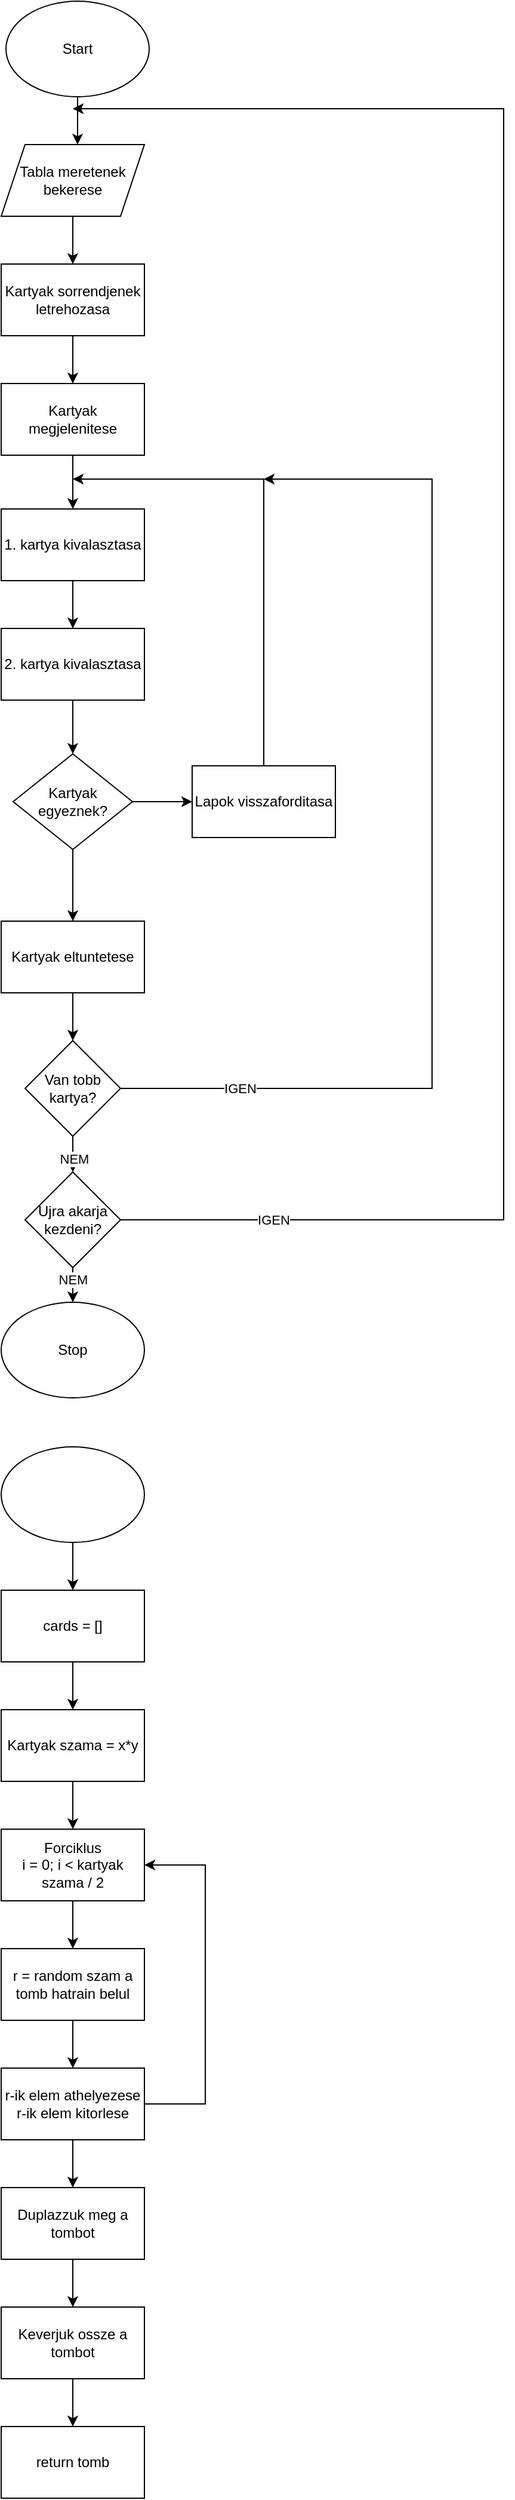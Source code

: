 <mxfile version="21.7.5" type="device">
  <diagram name="1 oldal" id="-hVH3ri1cqd7BKRFjv6x">
    <mxGraphModel dx="1034" dy="605" grid="1" gridSize="10" guides="1" tooltips="1" connect="1" arrows="1" fold="1" page="1" pageScale="1" pageWidth="827" pageHeight="1169" math="0" shadow="0">
      <root>
        <mxCell id="0" />
        <mxCell id="1" parent="0" />
        <mxCell id="tLKiUYee7kwoCdCBYn6H-4" style="edgeStyle=orthogonalEdgeStyle;rounded=0;orthogonalLoop=1;jettySize=auto;html=1;" parent="1" source="tLKiUYee7kwoCdCBYn6H-1" target="tLKiUYee7kwoCdCBYn6H-3" edge="1">
          <mxGeometry relative="1" as="geometry">
            <Array as="points">
              <mxPoint x="414" y="110" />
              <mxPoint x="414" y="110" />
            </Array>
          </mxGeometry>
        </mxCell>
        <mxCell id="tLKiUYee7kwoCdCBYn6H-1" value="Start" style="ellipse;whiteSpace=wrap;html=1;" parent="1" vertex="1">
          <mxGeometry x="354" width="120" height="80" as="geometry" />
        </mxCell>
        <mxCell id="tLKiUYee7kwoCdCBYn6H-2" value="Stop" style="ellipse;whiteSpace=wrap;html=1;" parent="1" vertex="1">
          <mxGeometry x="350" y="1089" width="120" height="80" as="geometry" />
        </mxCell>
        <mxCell id="tLKiUYee7kwoCdCBYn6H-8" value="" style="edgeStyle=orthogonalEdgeStyle;rounded=0;orthogonalLoop=1;jettySize=auto;html=1;" parent="1" source="tLKiUYee7kwoCdCBYn6H-3" target="tLKiUYee7kwoCdCBYn6H-7" edge="1">
          <mxGeometry relative="1" as="geometry" />
        </mxCell>
        <mxCell id="tLKiUYee7kwoCdCBYn6H-3" value="Tabla meretenek&lt;br&gt;bekerese" style="shape=parallelogram;perimeter=parallelogramPerimeter;whiteSpace=wrap;html=1;fixedSize=1;" parent="1" vertex="1">
          <mxGeometry x="350" y="120" width="120" height="60" as="geometry" />
        </mxCell>
        <mxCell id="tLKiUYee7kwoCdCBYn6H-12" value="" style="edgeStyle=orthogonalEdgeStyle;rounded=0;orthogonalLoop=1;jettySize=auto;html=1;" parent="1" source="tLKiUYee7kwoCdCBYn6H-7" target="tLKiUYee7kwoCdCBYn6H-11" edge="1">
          <mxGeometry relative="1" as="geometry" />
        </mxCell>
        <mxCell id="tLKiUYee7kwoCdCBYn6H-7" value="Kartyak sorrendjenek&lt;br&gt;letrehozasa" style="whiteSpace=wrap;html=1;" parent="1" vertex="1">
          <mxGeometry x="350" y="220" width="120" height="60" as="geometry" />
        </mxCell>
        <mxCell id="tLKiUYee7kwoCdCBYn6H-16" value="" style="edgeStyle=orthogonalEdgeStyle;rounded=0;orthogonalLoop=1;jettySize=auto;html=1;" parent="1" source="tLKiUYee7kwoCdCBYn6H-11" target="tLKiUYee7kwoCdCBYn6H-15" edge="1">
          <mxGeometry relative="1" as="geometry" />
        </mxCell>
        <mxCell id="tLKiUYee7kwoCdCBYn6H-11" value="Kartyak megjelenitese" style="whiteSpace=wrap;html=1;" parent="1" vertex="1">
          <mxGeometry x="350" y="320" width="120" height="60" as="geometry" />
        </mxCell>
        <mxCell id="tLKiUYee7kwoCdCBYn6H-18" value="" style="edgeStyle=orthogonalEdgeStyle;rounded=0;orthogonalLoop=1;jettySize=auto;html=1;" parent="1" source="tLKiUYee7kwoCdCBYn6H-15" target="tLKiUYee7kwoCdCBYn6H-17" edge="1">
          <mxGeometry relative="1" as="geometry" />
        </mxCell>
        <mxCell id="tLKiUYee7kwoCdCBYn6H-15" value="1. kartya kivalasztasa" style="whiteSpace=wrap;html=1;" parent="1" vertex="1">
          <mxGeometry x="350" y="425" width="120" height="60" as="geometry" />
        </mxCell>
        <mxCell id="tLKiUYee7kwoCdCBYn6H-20" value="" style="edgeStyle=orthogonalEdgeStyle;rounded=0;orthogonalLoop=1;jettySize=auto;html=1;" parent="1" source="tLKiUYee7kwoCdCBYn6H-17" target="tLKiUYee7kwoCdCBYn6H-19" edge="1">
          <mxGeometry relative="1" as="geometry" />
        </mxCell>
        <mxCell id="tLKiUYee7kwoCdCBYn6H-17" value="2. kartya kivalasztasa" style="whiteSpace=wrap;html=1;" parent="1" vertex="1">
          <mxGeometry x="350" y="525" width="120" height="60" as="geometry" />
        </mxCell>
        <mxCell id="tLKiUYee7kwoCdCBYn6H-28" style="edgeStyle=orthogonalEdgeStyle;rounded=0;orthogonalLoop=1;jettySize=auto;html=1;" parent="1" source="tLKiUYee7kwoCdCBYn6H-19" target="tLKiUYee7kwoCdCBYn6H-21" edge="1">
          <mxGeometry relative="1" as="geometry" />
        </mxCell>
        <mxCell id="tLKiUYee7kwoCdCBYn6H-29" style="edgeStyle=orthogonalEdgeStyle;rounded=0;orthogonalLoop=1;jettySize=auto;html=1;entryX=0;entryY=0.5;entryDx=0;entryDy=0;" parent="1" source="tLKiUYee7kwoCdCBYn6H-19" target="tLKiUYee7kwoCdCBYn6H-24" edge="1">
          <mxGeometry relative="1" as="geometry" />
        </mxCell>
        <mxCell id="tLKiUYee7kwoCdCBYn6H-19" value="Kartyak&lt;br&gt;egyeznek?" style="rhombus;whiteSpace=wrap;html=1;" parent="1" vertex="1">
          <mxGeometry x="360" y="630" width="100" height="80" as="geometry" />
        </mxCell>
        <mxCell id="tLKiUYee7kwoCdCBYn6H-32" value="" style="edgeStyle=orthogonalEdgeStyle;rounded=0;orthogonalLoop=1;jettySize=auto;html=1;" parent="1" source="tLKiUYee7kwoCdCBYn6H-21" target="tLKiUYee7kwoCdCBYn6H-31" edge="1">
          <mxGeometry relative="1" as="geometry" />
        </mxCell>
        <mxCell id="tLKiUYee7kwoCdCBYn6H-21" value="Kartyak eltuntetese" style="whiteSpace=wrap;html=1;" parent="1" vertex="1">
          <mxGeometry x="350" y="770" width="120" height="60" as="geometry" />
        </mxCell>
        <mxCell id="tLKiUYee7kwoCdCBYn6H-30" style="edgeStyle=orthogonalEdgeStyle;rounded=0;orthogonalLoop=1;jettySize=auto;html=1;" parent="1" source="tLKiUYee7kwoCdCBYn6H-24" edge="1">
          <mxGeometry relative="1" as="geometry">
            <mxPoint x="410" y="400" as="targetPoint" />
            <mxPoint x="650" y="600" as="sourcePoint" />
            <Array as="points">
              <mxPoint x="570" y="400" />
              <mxPoint x="500" y="400" />
            </Array>
          </mxGeometry>
        </mxCell>
        <mxCell id="tLKiUYee7kwoCdCBYn6H-24" value="Lapok visszaforditasa" style="whiteSpace=wrap;html=1;" parent="1" vertex="1">
          <mxGeometry x="510" y="640" width="120" height="60" as="geometry" />
        </mxCell>
        <mxCell id="tLKiUYee7kwoCdCBYn6H-33" style="edgeStyle=orthogonalEdgeStyle;rounded=0;orthogonalLoop=1;jettySize=auto;html=1;" parent="1" source="tLKiUYee7kwoCdCBYn6H-31" edge="1">
          <mxGeometry relative="1" as="geometry">
            <mxPoint x="570" y="400" as="targetPoint" />
            <Array as="points">
              <mxPoint x="711" y="910" />
              <mxPoint x="711" y="400" />
            </Array>
          </mxGeometry>
        </mxCell>
        <mxCell id="tLKiUYee7kwoCdCBYn6H-34" value="IGEN" style="edgeLabel;html=1;align=center;verticalAlign=middle;resizable=0;points=[];" parent="tLKiUYee7kwoCdCBYn6H-33" vertex="1" connectable="0">
          <mxGeometry x="-0.782" relative="1" as="geometry">
            <mxPoint as="offset" />
          </mxGeometry>
        </mxCell>
        <mxCell id="tLKiUYee7kwoCdCBYn6H-37" value="" style="edgeStyle=orthogonalEdgeStyle;rounded=0;orthogonalLoop=1;jettySize=auto;html=1;" parent="1" source="tLKiUYee7kwoCdCBYn6H-31" target="tLKiUYee7kwoCdCBYn6H-36" edge="1">
          <mxGeometry relative="1" as="geometry" />
        </mxCell>
        <mxCell id="tLKiUYee7kwoCdCBYn6H-38" value="NEM" style="edgeLabel;html=1;align=center;verticalAlign=middle;resizable=0;points=[];" parent="tLKiUYee7kwoCdCBYn6H-37" vertex="1" connectable="0">
          <mxGeometry x="-0.27" y="1" relative="1" as="geometry">
            <mxPoint as="offset" />
          </mxGeometry>
        </mxCell>
        <mxCell id="tLKiUYee7kwoCdCBYn6H-31" value="Van tobb kartya?" style="rhombus;whiteSpace=wrap;html=1;" parent="1" vertex="1">
          <mxGeometry x="370" y="870" width="80" height="80" as="geometry" />
        </mxCell>
        <mxCell id="tLKiUYee7kwoCdCBYn6H-39" style="edgeStyle=orthogonalEdgeStyle;rounded=0;orthogonalLoop=1;jettySize=auto;html=1;" parent="1" source="tLKiUYee7kwoCdCBYn6H-36" target="tLKiUYee7kwoCdCBYn6H-2" edge="1">
          <mxGeometry relative="1" as="geometry" />
        </mxCell>
        <mxCell id="tLKiUYee7kwoCdCBYn6H-42" value="NEM" style="edgeLabel;html=1;align=center;verticalAlign=middle;resizable=0;points=[];" parent="tLKiUYee7kwoCdCBYn6H-39" vertex="1" connectable="0">
          <mxGeometry x="0.242" relative="1" as="geometry">
            <mxPoint as="offset" />
          </mxGeometry>
        </mxCell>
        <mxCell id="tLKiUYee7kwoCdCBYn6H-40" style="edgeStyle=orthogonalEdgeStyle;rounded=0;orthogonalLoop=1;jettySize=auto;html=1;exitX=1;exitY=0.5;exitDx=0;exitDy=0;" parent="1" source="tLKiUYee7kwoCdCBYn6H-36" edge="1">
          <mxGeometry relative="1" as="geometry">
            <mxPoint x="410" y="90" as="targetPoint" />
            <Array as="points">
              <mxPoint x="771" y="1020" />
              <mxPoint x="771" y="90" />
              <mxPoint x="660" y="90" />
            </Array>
          </mxGeometry>
        </mxCell>
        <mxCell id="tLKiUYee7kwoCdCBYn6H-41" value="IGEN" style="edgeLabel;html=1;align=center;verticalAlign=middle;resizable=0;points=[];" parent="tLKiUYee7kwoCdCBYn6H-40" vertex="1" connectable="0">
          <mxGeometry x="-0.841" relative="1" as="geometry">
            <mxPoint as="offset" />
          </mxGeometry>
        </mxCell>
        <mxCell id="tLKiUYee7kwoCdCBYn6H-36" value="Ujra akarja&lt;br&gt;kezdeni?" style="rhombus;whiteSpace=wrap;html=1;" parent="1" vertex="1">
          <mxGeometry x="370" y="980" width="80" height="80" as="geometry" />
        </mxCell>
        <mxCell id="gPpDzE6HZPDJau0Y_p5N-3" value="" style="edgeStyle=orthogonalEdgeStyle;rounded=0;orthogonalLoop=1;jettySize=auto;html=1;" edge="1" parent="1" source="gPpDzE6HZPDJau0Y_p5N-1" target="gPpDzE6HZPDJau0Y_p5N-2">
          <mxGeometry relative="1" as="geometry" />
        </mxCell>
        <mxCell id="gPpDzE6HZPDJau0Y_p5N-1" value="" style="ellipse;whiteSpace=wrap;html=1;" vertex="1" parent="1">
          <mxGeometry x="350" y="1210" width="120" height="80" as="geometry" />
        </mxCell>
        <mxCell id="gPpDzE6HZPDJau0Y_p5N-5" value="" style="edgeStyle=orthogonalEdgeStyle;rounded=0;orthogonalLoop=1;jettySize=auto;html=1;" edge="1" parent="1" source="gPpDzE6HZPDJau0Y_p5N-2" target="gPpDzE6HZPDJau0Y_p5N-4">
          <mxGeometry relative="1" as="geometry" />
        </mxCell>
        <mxCell id="gPpDzE6HZPDJau0Y_p5N-2" value="cards = []" style="whiteSpace=wrap;html=1;" vertex="1" parent="1">
          <mxGeometry x="350" y="1330" width="120" height="60" as="geometry" />
        </mxCell>
        <mxCell id="gPpDzE6HZPDJau0Y_p5N-7" value="" style="edgeStyle=orthogonalEdgeStyle;rounded=0;orthogonalLoop=1;jettySize=auto;html=1;" edge="1" parent="1" source="gPpDzE6HZPDJau0Y_p5N-4" target="gPpDzE6HZPDJau0Y_p5N-6">
          <mxGeometry relative="1" as="geometry" />
        </mxCell>
        <mxCell id="gPpDzE6HZPDJau0Y_p5N-4" value="Kartyak szama = x*y" style="whiteSpace=wrap;html=1;" vertex="1" parent="1">
          <mxGeometry x="350" y="1430" width="120" height="60" as="geometry" />
        </mxCell>
        <mxCell id="gPpDzE6HZPDJau0Y_p5N-9" value="" style="edgeStyle=orthogonalEdgeStyle;rounded=0;orthogonalLoop=1;jettySize=auto;html=1;" edge="1" parent="1" source="gPpDzE6HZPDJau0Y_p5N-6" target="gPpDzE6HZPDJau0Y_p5N-8">
          <mxGeometry relative="1" as="geometry" />
        </mxCell>
        <mxCell id="gPpDzE6HZPDJau0Y_p5N-6" value="Forciklus&lt;br&gt;i = 0; i &amp;lt; kartyak szama / 2" style="whiteSpace=wrap;html=1;" vertex="1" parent="1">
          <mxGeometry x="350" y="1530" width="120" height="60" as="geometry" />
        </mxCell>
        <mxCell id="gPpDzE6HZPDJau0Y_p5N-11" value="" style="edgeStyle=orthogonalEdgeStyle;rounded=0;orthogonalLoop=1;jettySize=auto;html=1;" edge="1" parent="1" source="gPpDzE6HZPDJau0Y_p5N-8" target="gPpDzE6HZPDJau0Y_p5N-10">
          <mxGeometry relative="1" as="geometry" />
        </mxCell>
        <mxCell id="gPpDzE6HZPDJau0Y_p5N-8" value="r = random szam a tomb hatrain belul" style="whiteSpace=wrap;html=1;" vertex="1" parent="1">
          <mxGeometry x="350" y="1630" width="120" height="60" as="geometry" />
        </mxCell>
        <mxCell id="gPpDzE6HZPDJau0Y_p5N-12" style="edgeStyle=orthogonalEdgeStyle;rounded=0;orthogonalLoop=1;jettySize=auto;html=1;entryX=1;entryY=0.5;entryDx=0;entryDy=0;" edge="1" parent="1" source="gPpDzE6HZPDJau0Y_p5N-10" target="gPpDzE6HZPDJau0Y_p5N-6">
          <mxGeometry relative="1" as="geometry">
            <mxPoint x="520" y="1560" as="targetPoint" />
            <Array as="points">
              <mxPoint x="521" y="1760" />
              <mxPoint x="521" y="1560" />
            </Array>
          </mxGeometry>
        </mxCell>
        <mxCell id="gPpDzE6HZPDJau0Y_p5N-14" value="" style="edgeStyle=orthogonalEdgeStyle;rounded=0;orthogonalLoop=1;jettySize=auto;html=1;" edge="1" parent="1" source="gPpDzE6HZPDJau0Y_p5N-10" target="gPpDzE6HZPDJau0Y_p5N-13">
          <mxGeometry relative="1" as="geometry" />
        </mxCell>
        <mxCell id="gPpDzE6HZPDJau0Y_p5N-10" value="r-ik elem athelyezese&lt;br&gt;r-ik elem kitorlese" style="whiteSpace=wrap;html=1;" vertex="1" parent="1">
          <mxGeometry x="350" y="1730" width="120" height="60" as="geometry" />
        </mxCell>
        <mxCell id="gPpDzE6HZPDJau0Y_p5N-16" value="" style="edgeStyle=orthogonalEdgeStyle;rounded=0;orthogonalLoop=1;jettySize=auto;html=1;" edge="1" parent="1" source="gPpDzE6HZPDJau0Y_p5N-13" target="gPpDzE6HZPDJau0Y_p5N-15">
          <mxGeometry relative="1" as="geometry" />
        </mxCell>
        <mxCell id="gPpDzE6HZPDJau0Y_p5N-13" value="Duplazzuk meg a tombot" style="whiteSpace=wrap;html=1;" vertex="1" parent="1">
          <mxGeometry x="350" y="1830" width="120" height="60" as="geometry" />
        </mxCell>
        <mxCell id="gPpDzE6HZPDJau0Y_p5N-18" value="" style="edgeStyle=orthogonalEdgeStyle;rounded=0;orthogonalLoop=1;jettySize=auto;html=1;" edge="1" parent="1" source="gPpDzE6HZPDJau0Y_p5N-15" target="gPpDzE6HZPDJau0Y_p5N-17">
          <mxGeometry relative="1" as="geometry" />
        </mxCell>
        <mxCell id="gPpDzE6HZPDJau0Y_p5N-15" value="Keverjuk ossze a tombot" style="whiteSpace=wrap;html=1;" vertex="1" parent="1">
          <mxGeometry x="350" y="1930" width="120" height="60" as="geometry" />
        </mxCell>
        <mxCell id="gPpDzE6HZPDJau0Y_p5N-17" value="return tomb" style="whiteSpace=wrap;html=1;" vertex="1" parent="1">
          <mxGeometry x="350" y="2030" width="120" height="60" as="geometry" />
        </mxCell>
      </root>
    </mxGraphModel>
  </diagram>
</mxfile>
